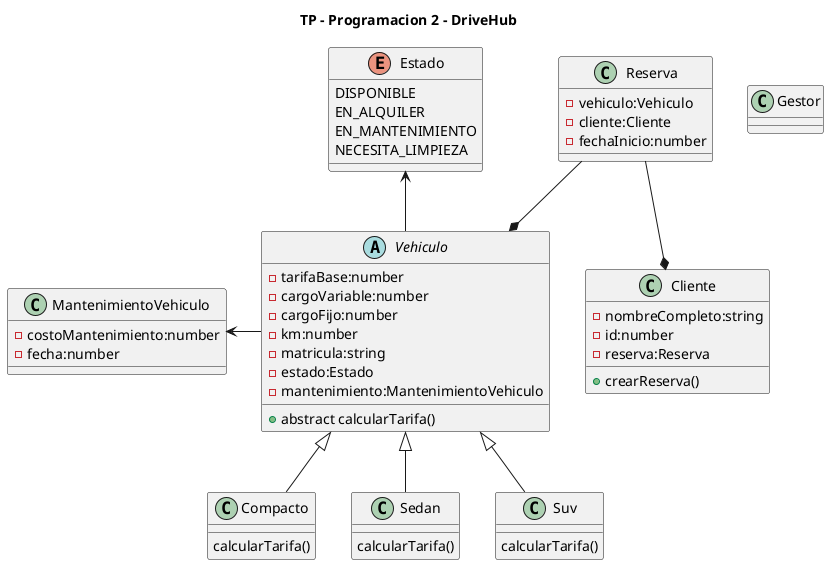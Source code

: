 @startuml DriveHub

title TP - Programacion 2 - DriveHub


abstract class Vehiculo{
    
    -tarifaBase:number
    'Podria haber una clase cargo que nos permita manejar de manera
    'abstracta los cargos y luego en vehiculo tener una lista de cargos
    'que pueden ser variables o fijos y el dia de mañana 
    'para flexibilizar mas la solucion si se agregan nuevos vehiculos??
    -cargoVariable:number
    -cargoFijo:number
    -km:number
    -matricula:string
    -estado:Estado
    -mantenimiento:MantenimientoVehiculo
    +abstract calcularTarifa()

}

enum Estado{

    DISPONIBLE
    EN_ALQUILER
    EN_MANTENIMIENTO
    NECESITA_LIMPIEZA

}

class Compacto {
    'podemos usar constante en kmMax para aplicar cargo?
    calcularTarifa()

}

class Sedan{
    calcularTarifa()

}

class Suv{

 'o la otra opcion es colocar el cargo fijo (del seguro por aqui)
    calcularTarifa()

}

class Reserva{

    '-kmFinal:number??
    -vehiculo:Vehiculo
    -cliente:Cliente
    -fechaInicio:number

}

class Cliente{

    -nombreCompleto:string
    -id:number
    'El cliente puede instanciarse sin reserva por parametro, 
    'podemos setearla luego cuando se le asigna la reserva
    -reserva:Reserva
    +crearReserva()


}

class Gestor{

    'gestor puede ser interfaz y ser implementada en Kilometraje(otraclase), cliente, reserva?
    'O Hacer todo dentro de la clase gestor? diferentes metodos para gestionar diferentes cosas

    '-kmFinal:number--> cuando hagamos la gestion de kilometraje
    'Tenemos que pasar el kmInicial (lo obtenemos del vehiculo)
    'y el kmFinal

}

class MantenimientoVehiculo{
    -costoMantenimiento:number
    'usar libreria moment (refactor)
    -fecha:number
}


'Relaciones:
Vehiculo<|--Sedan
Vehiculo<|--Suv
Vehiculo<|--Compacto

Reserva--*Cliente
Reserva--*Vehiculo

Vehiculo-l->MantenimientoVehiculo

'Como es la orientacion de la flechita en este caso?
'Es de composicion o de asociacion esta relación?
Vehiculo-u->Estado

@enduml